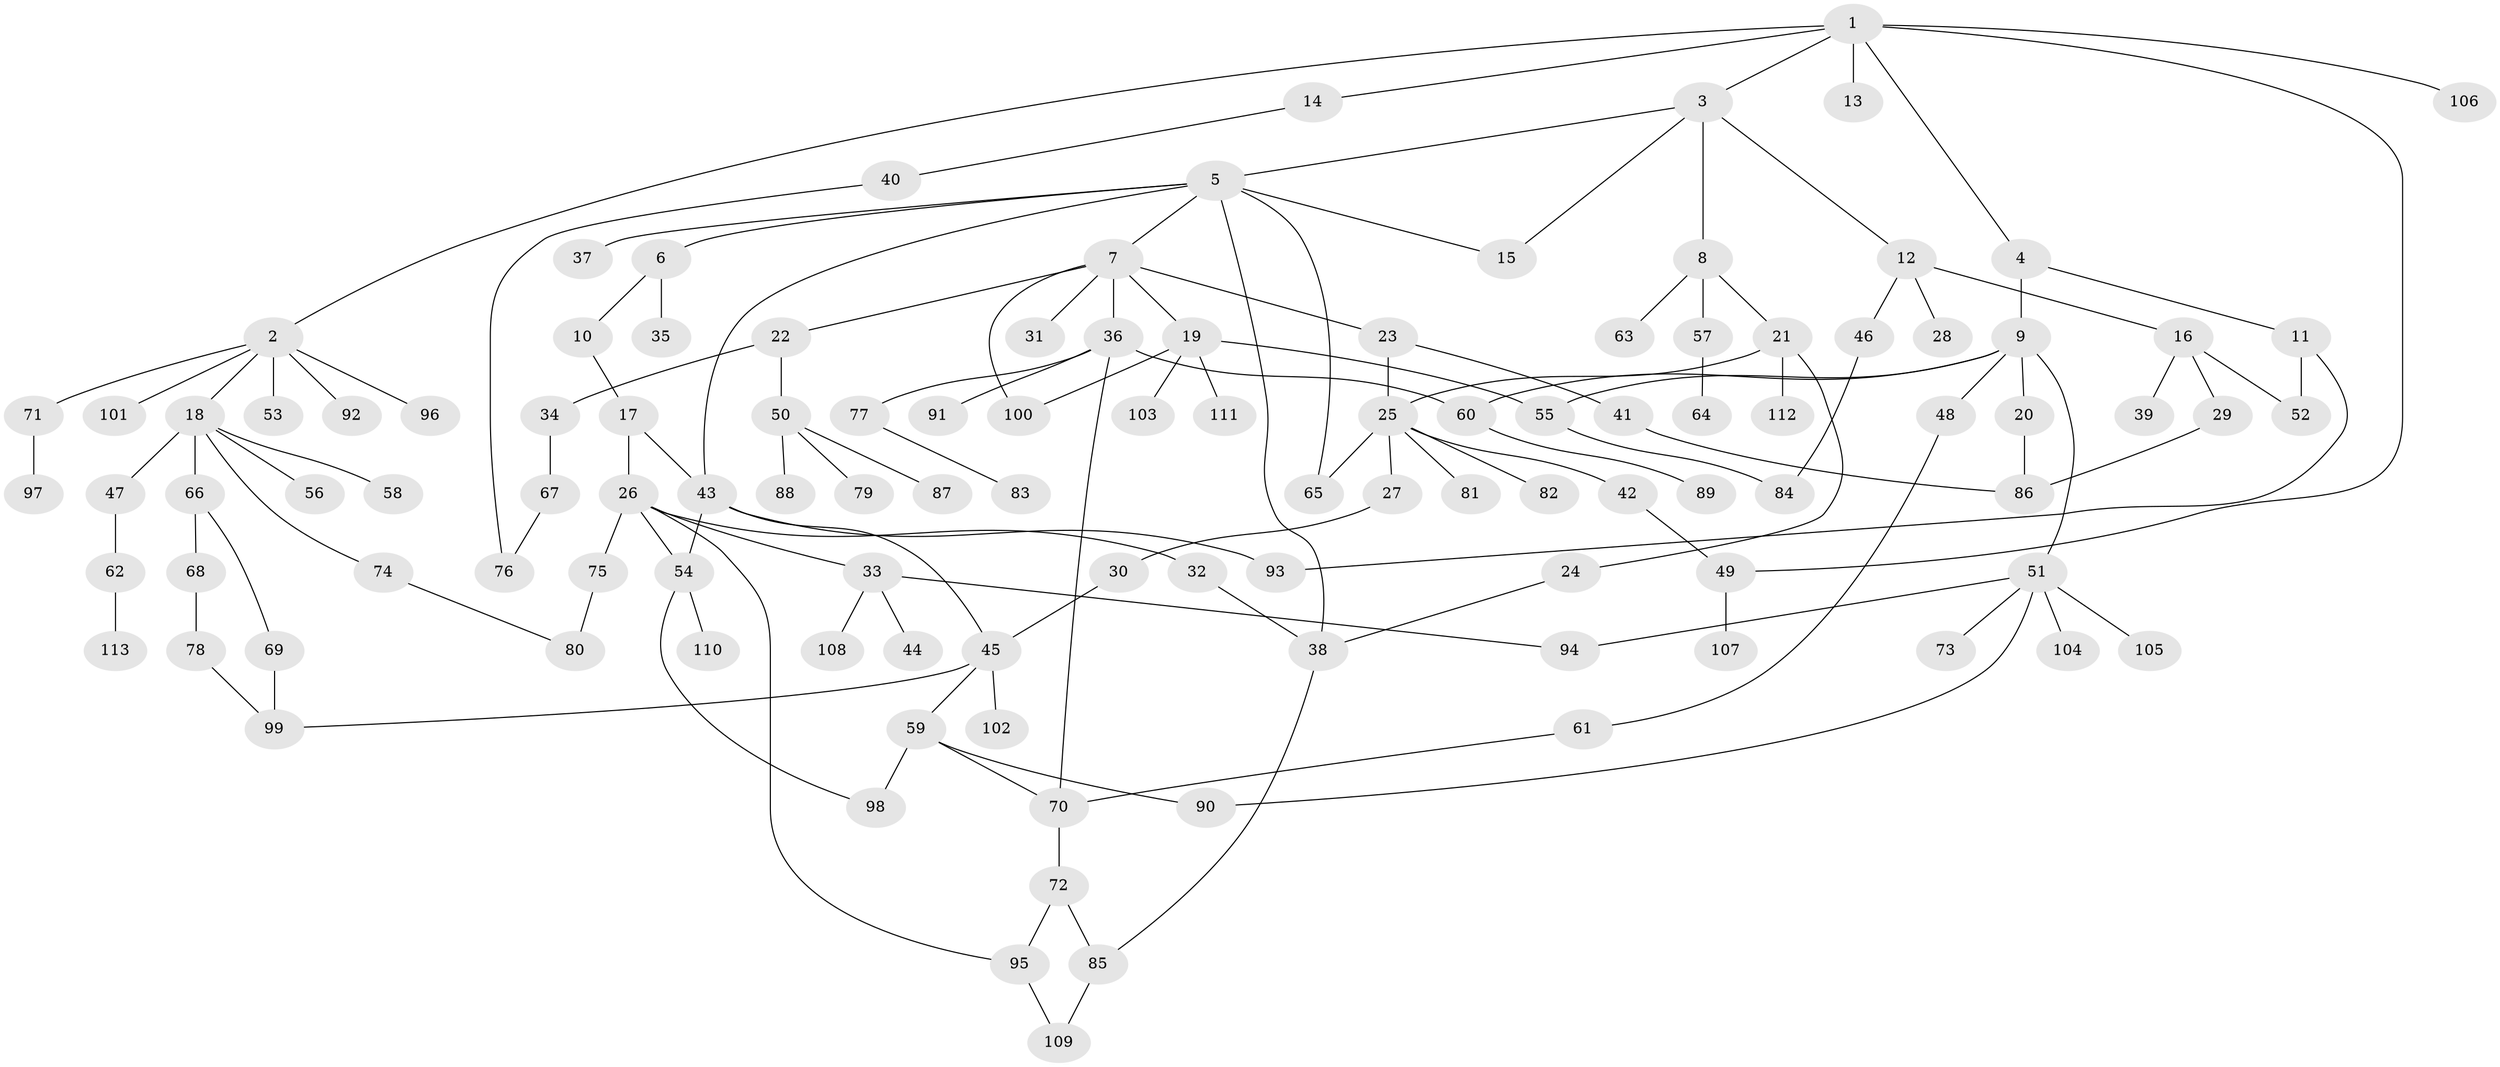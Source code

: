 // Generated by graph-tools (version 1.1) at 2025/01/03/09/25 03:01:01]
// undirected, 113 vertices, 141 edges
graph export_dot {
graph [start="1"]
  node [color=gray90,style=filled];
  1;
  2;
  3;
  4;
  5;
  6;
  7;
  8;
  9;
  10;
  11;
  12;
  13;
  14;
  15;
  16;
  17;
  18;
  19;
  20;
  21;
  22;
  23;
  24;
  25;
  26;
  27;
  28;
  29;
  30;
  31;
  32;
  33;
  34;
  35;
  36;
  37;
  38;
  39;
  40;
  41;
  42;
  43;
  44;
  45;
  46;
  47;
  48;
  49;
  50;
  51;
  52;
  53;
  54;
  55;
  56;
  57;
  58;
  59;
  60;
  61;
  62;
  63;
  64;
  65;
  66;
  67;
  68;
  69;
  70;
  71;
  72;
  73;
  74;
  75;
  76;
  77;
  78;
  79;
  80;
  81;
  82;
  83;
  84;
  85;
  86;
  87;
  88;
  89;
  90;
  91;
  92;
  93;
  94;
  95;
  96;
  97;
  98;
  99;
  100;
  101;
  102;
  103;
  104;
  105;
  106;
  107;
  108;
  109;
  110;
  111;
  112;
  113;
  1 -- 2;
  1 -- 3;
  1 -- 4;
  1 -- 13;
  1 -- 14;
  1 -- 106;
  1 -- 49;
  2 -- 18;
  2 -- 53;
  2 -- 71;
  2 -- 92;
  2 -- 96;
  2 -- 101;
  3 -- 5;
  3 -- 8;
  3 -- 12;
  3 -- 15;
  4 -- 9;
  4 -- 11;
  5 -- 6;
  5 -- 7;
  5 -- 15;
  5 -- 37;
  5 -- 43;
  5 -- 38;
  5 -- 65;
  6 -- 10;
  6 -- 35;
  7 -- 19;
  7 -- 22;
  7 -- 23;
  7 -- 31;
  7 -- 36;
  7 -- 100;
  8 -- 21;
  8 -- 57;
  8 -- 63;
  9 -- 20;
  9 -- 48;
  9 -- 51;
  9 -- 60;
  9 -- 55;
  10 -- 17;
  11 -- 93;
  11 -- 52;
  12 -- 16;
  12 -- 28;
  12 -- 46;
  14 -- 40;
  16 -- 29;
  16 -- 39;
  16 -- 52;
  17 -- 26;
  17 -- 43;
  18 -- 47;
  18 -- 56;
  18 -- 58;
  18 -- 66;
  18 -- 74;
  19 -- 55;
  19 -- 100;
  19 -- 103;
  19 -- 111;
  20 -- 86;
  21 -- 24;
  21 -- 112;
  21 -- 25;
  22 -- 34;
  22 -- 50;
  23 -- 25;
  23 -- 41;
  24 -- 38;
  25 -- 27;
  25 -- 42;
  25 -- 65;
  25 -- 81;
  25 -- 82;
  26 -- 32;
  26 -- 33;
  26 -- 75;
  26 -- 95;
  26 -- 54;
  27 -- 30;
  29 -- 86;
  30 -- 45;
  32 -- 38;
  33 -- 44;
  33 -- 94;
  33 -- 108;
  34 -- 67;
  36 -- 60;
  36 -- 77;
  36 -- 91;
  36 -- 70;
  38 -- 85;
  40 -- 76;
  41 -- 86;
  42 -- 49;
  43 -- 54;
  43 -- 93;
  43 -- 45;
  45 -- 59;
  45 -- 99;
  45 -- 102;
  46 -- 84;
  47 -- 62;
  48 -- 61;
  49 -- 107;
  50 -- 79;
  50 -- 87;
  50 -- 88;
  51 -- 73;
  51 -- 90;
  51 -- 104;
  51 -- 105;
  51 -- 94;
  54 -- 110;
  54 -- 98;
  55 -- 84;
  57 -- 64;
  59 -- 70;
  59 -- 98;
  59 -- 90;
  60 -- 89;
  61 -- 70;
  62 -- 113;
  66 -- 68;
  66 -- 69;
  67 -- 76;
  68 -- 78;
  69 -- 99;
  70 -- 72;
  71 -- 97;
  72 -- 85;
  72 -- 95;
  74 -- 80;
  75 -- 80;
  77 -- 83;
  78 -- 99;
  85 -- 109;
  95 -- 109;
}
